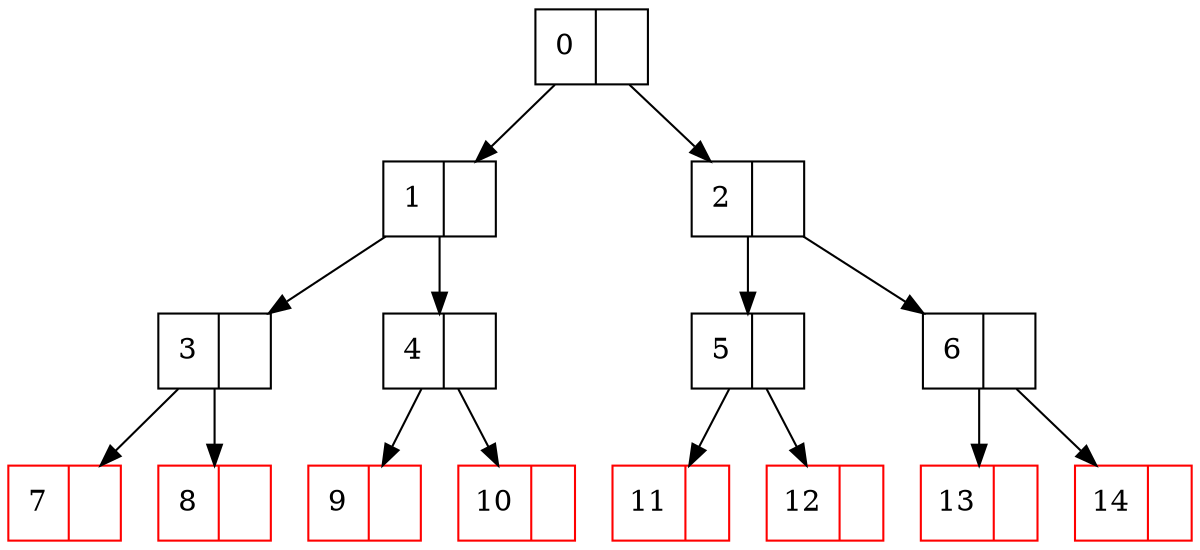 

digraph {
    node [shape = record]
    n0 [label = "0|"]
    n1 [label = "1|"]
    n2 [label = "2|"]
    n3 [label = "3|"]
    n4 [label = "4|"]
    n5 [label = "5|"]
    n6 [label = "6|"]
    n7 [label = "7|", color = red]
    n8 [label = "8|", color = red]
    n9 [label = "9|", color = red]
    n10 [label = "10|", color = red]
    n11 [label = "11|", color = red]
    n12 [label = "12|", color = red]
    n13 [label = "13|", color = red]
    n14 [label = "14|", color = red]


// graph 
    
    n0 -> {n1, n2}
    n1 -> {n3, n4}
    n2 -> {n5, n6}
    n3 -> {n7, n8}
    n4 -> {n9, n10}
    n5 -> {n11, n12}
    n6 -> {n13, n14}
}
